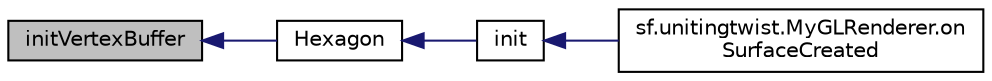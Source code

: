 digraph "initVertexBuffer"
{
  edge [fontname="Helvetica",fontsize="10",labelfontname="Helvetica",labelfontsize="10"];
  node [fontname="Helvetica",fontsize="10",shape=record];
  rankdir="LR";
  Node30 [label="initVertexBuffer",height=0.2,width=0.4,color="black", fillcolor="grey75", style="filled", fontcolor="black"];
  Node30 -> Node31 [dir="back",color="midnightblue",fontsize="10",style="solid"];
  Node31 [label="Hexagon",height=0.2,width=0.4,color="black", fillcolor="white", style="filled",URL="$classsf_1_1unitingtwist_1_1_hexagon.html#aadc1f20d3bb3b975b0e03c519a7f8917",tooltip="Sets up the drawing object data for use in an OpenGL ES context. "];
  Node31 -> Node32 [dir="back",color="midnightblue",fontsize="10",style="solid"];
  Node32 [label="init",height=0.2,width=0.4,color="black", fillcolor="white", style="filled",URL="$classsf_1_1unitingtwist_1_1_hexagon.html#a6bacb22e3ae6e84e8dd537d4f92b8e68"];
  Node32 -> Node33 [dir="back",color="midnightblue",fontsize="10",style="solid"];
  Node33 [label="sf.unitingtwist.MyGLRenderer.on\lSurfaceCreated",height=0.2,width=0.4,color="black", fillcolor="white", style="filled",URL="$classsf_1_1unitingtwist_1_1_my_g_l_renderer.html#a6843354e3fe7377a3a73cb4b063ffa8f"];
}

